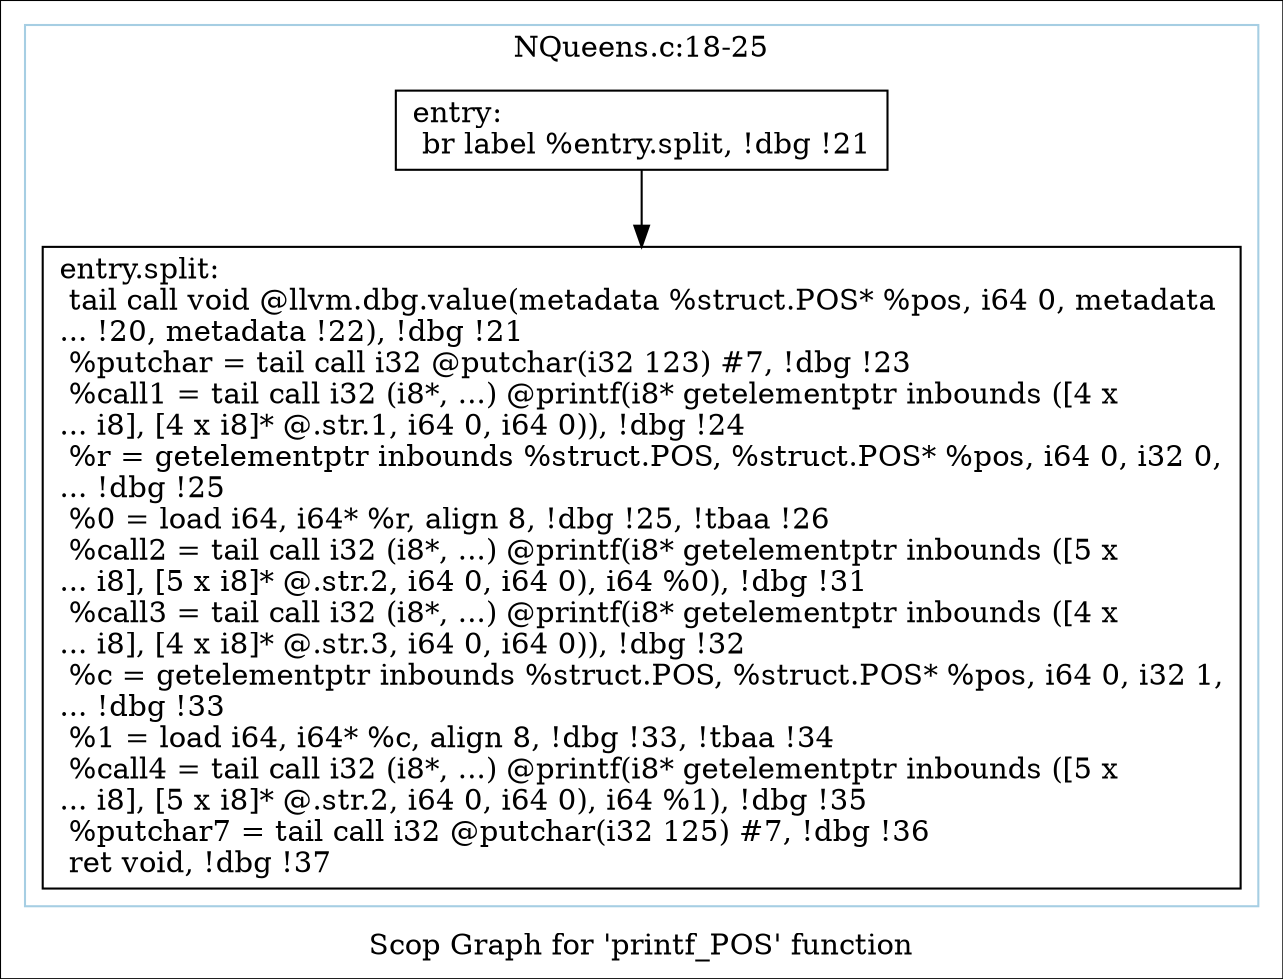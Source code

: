 digraph "Scop Graph for 'printf_POS' function" {
	label="Scop Graph for 'printf_POS' function";

	Node0xa983960 [shape=record,label="{entry:\l  br label %entry.split, !dbg !21\l}"];
	Node0xa983960 -> Node0xa95d4d0;
	Node0xa95d4d0 [shape=record,label="{entry.split:                                      \l  tail call void @llvm.dbg.value(metadata %struct.POS* %pos, i64 0, metadata\l... !20, metadata !22), !dbg !21\l  %putchar = tail call i32 @putchar(i32 123) #7, !dbg !23\l  %call1 = tail call i32 (i8*, ...) @printf(i8* getelementptr inbounds ([4 x\l... i8], [4 x i8]* @.str.1, i64 0, i64 0)), !dbg !24\l  %r = getelementptr inbounds %struct.POS, %struct.POS* %pos, i64 0, i32 0,\l... !dbg !25\l  %0 = load i64, i64* %r, align 8, !dbg !25, !tbaa !26\l  %call2 = tail call i32 (i8*, ...) @printf(i8* getelementptr inbounds ([5 x\l... i8], [5 x i8]* @.str.2, i64 0, i64 0), i64 %0), !dbg !31\l  %call3 = tail call i32 (i8*, ...) @printf(i8* getelementptr inbounds ([4 x\l... i8], [4 x i8]* @.str.3, i64 0, i64 0)), !dbg !32\l  %c = getelementptr inbounds %struct.POS, %struct.POS* %pos, i64 0, i32 1,\l... !dbg !33\l  %1 = load i64, i64* %c, align 8, !dbg !33, !tbaa !34\l  %call4 = tail call i32 (i8*, ...) @printf(i8* getelementptr inbounds ([5 x\l... i8], [5 x i8]* @.str.2, i64 0, i64 0), i64 %1), !dbg !35\l  %putchar7 = tail call i32 @putchar(i32 125) #7, !dbg !36\l  ret void, !dbg !37\l}"];
	colorscheme = "paired12"
        subgraph cluster_0xa990a20 {
          label = "NQueens.c:18-25
";
          style = solid;
          color = 1
          Node0xa983960;
          Node0xa95d4d0;
        }
}

